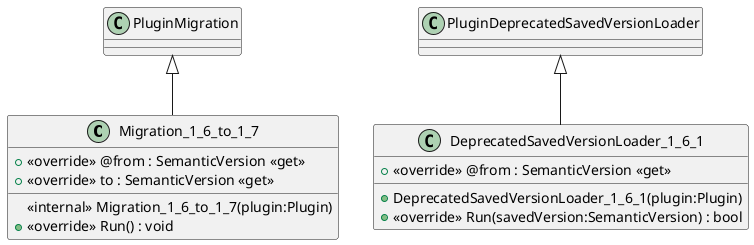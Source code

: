 @startuml
class Migration_1_6_to_1_7 {
    <<internal>> Migration_1_6_to_1_7(plugin:Plugin)
    + <<override>> @from : SemanticVersion <<get>>
    + <<override>> to : SemanticVersion <<get>>
    + <<override>> Run() : void
}
class DeprecatedSavedVersionLoader_1_6_1 {
    + DeprecatedSavedVersionLoader_1_6_1(plugin:Plugin)
    + <<override>> @from : SemanticVersion <<get>>
    + <<override>> Run(savedVersion:SemanticVersion) : bool
}
PluginMigration <|-- Migration_1_6_to_1_7
PluginDeprecatedSavedVersionLoader <|-- DeprecatedSavedVersionLoader_1_6_1
@enduml
